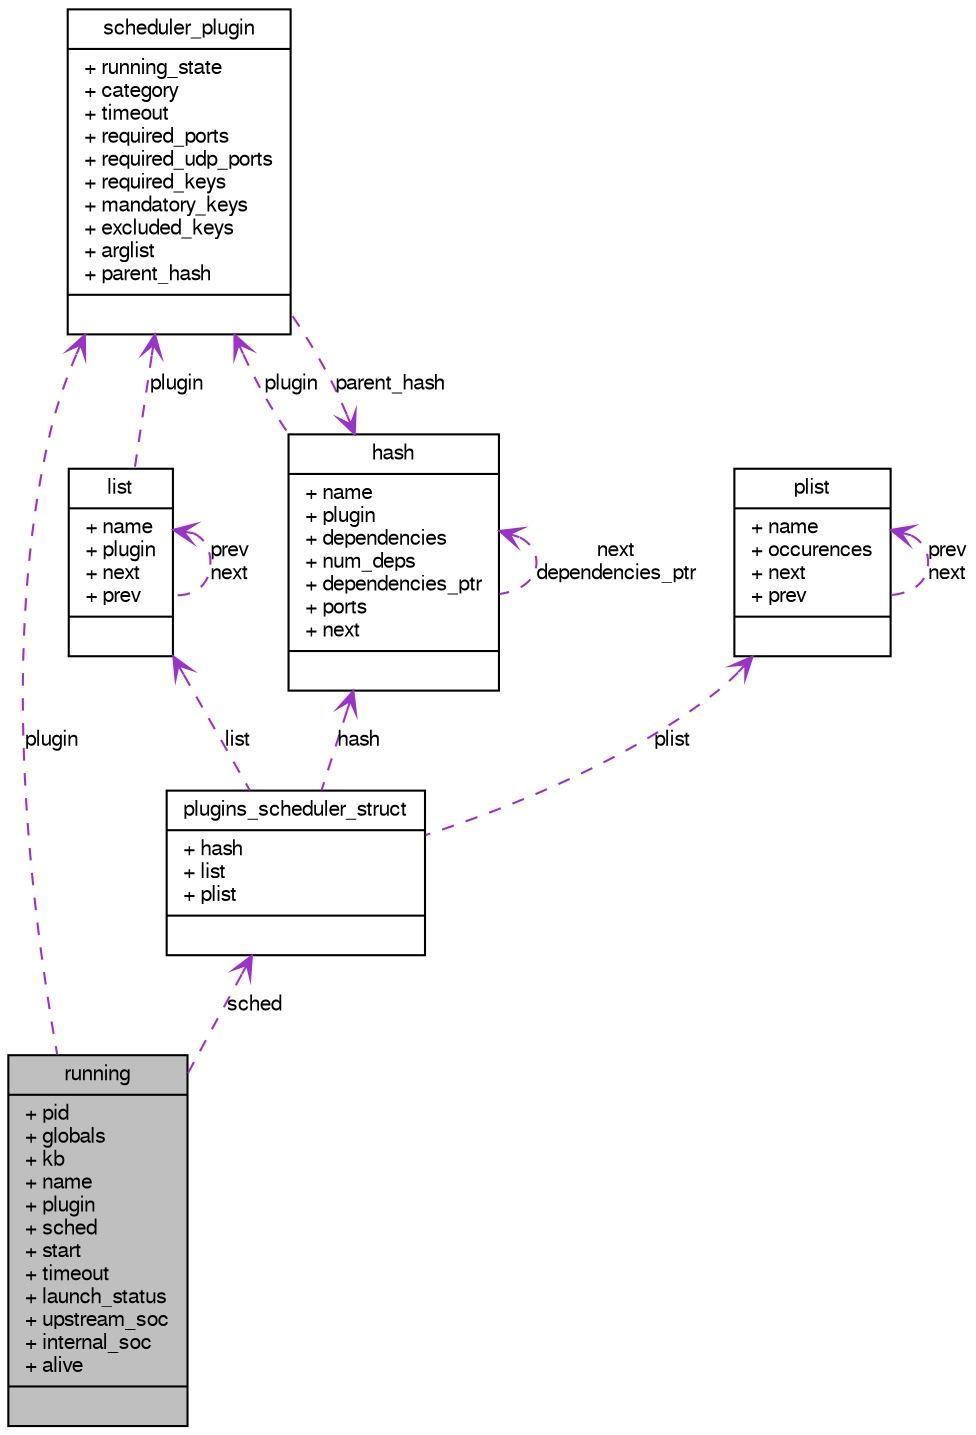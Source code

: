 digraph G
{
  bgcolor="transparent";
  edge [fontname="FreeSans",fontsize="10",labelfontname="FreeSans",labelfontsize="10"];
  node [fontname="FreeSans",fontsize="10",shape=record];
  Node1 [label="{running\n|+ pid\l+ globals\l+ kb\l+ name\l+ plugin\l+ sched\l+ start\l+ timeout\l+ launch_status\l+ upstream_soc\l+ internal_soc\l+ alive\l|}",height=0.2,width=0.4,color="black", fillcolor="grey75", style="filled" fontcolor="black"];
  Node2 -> Node1 [dir=back,color="darkorchid3",fontsize="10",style="dashed",label="sched",arrowtail="open",fontname="FreeSans"];
  Node2 [label="{plugins_scheduler_struct\n|+ hash\l+ list\l+ plist\l|}",height=0.2,width=0.4,color="black",URL="$structplugins__scheduler__struct.html"];
  Node3 -> Node2 [dir=back,color="darkorchid3",fontsize="10",style="dashed",label="plist",arrowtail="open",fontname="FreeSans"];
  Node3 [label="{plist\n|+ name\l+ occurences\l+ next\l+ prev\l|}",height=0.2,width=0.4,color="black",URL="$structplist.html"];
  Node3 -> Node3 [dir=back,color="darkorchid3",fontsize="10",style="dashed",label="prev\nnext",arrowtail="open",fontname="FreeSans"];
  Node4 -> Node2 [dir=back,color="darkorchid3",fontsize="10",style="dashed",label="list",arrowtail="open",fontname="FreeSans"];
  Node4 [label="{list\n|+ name\l+ plugin\l+ next\l+ prev\l|}",height=0.2,width=0.4,color="black",URL="$structlist.html"];
  Node5 -> Node4 [dir=back,color="darkorchid3",fontsize="10",style="dashed",label="plugin",arrowtail="open",fontname="FreeSans"];
  Node5 [label="{scheduler_plugin\n|+ running_state\l+ category\l+ timeout\l+ required_ports\l+ required_udp_ports\l+ required_keys\l+ mandatory_keys\l+ excluded_keys\l+ arglist\l+ parent_hash\l|}",height=0.2,width=0.4,color="black",URL="$structscheduler__plugin.html"];
  Node6 -> Node5 [dir=back,color="darkorchid3",fontsize="10",style="dashed",label="parent_hash",arrowtail="open",fontname="FreeSans"];
  Node6 [label="{hash\n|+ name\l+ plugin\l+ dependencies\l+ num_deps\l+ dependencies_ptr\l+ ports\l+ next\l|}",height=0.2,width=0.4,color="black",URL="$structhash.html"];
  Node5 -> Node6 [dir=back,color="darkorchid3",fontsize="10",style="dashed",label="plugin",arrowtail="open",fontname="FreeSans"];
  Node6 -> Node6 [dir=back,color="darkorchid3",fontsize="10",style="dashed",label="next\ndependencies_ptr",arrowtail="open",fontname="FreeSans"];
  Node4 -> Node4 [dir=back,color="darkorchid3",fontsize="10",style="dashed",label="prev\nnext",arrowtail="open",fontname="FreeSans"];
  Node6 -> Node2 [dir=back,color="darkorchid3",fontsize="10",style="dashed",label="hash",arrowtail="open",fontname="FreeSans"];
  Node5 -> Node1 [dir=back,color="darkorchid3",fontsize="10",style="dashed",label="plugin",arrowtail="open",fontname="FreeSans"];
}
